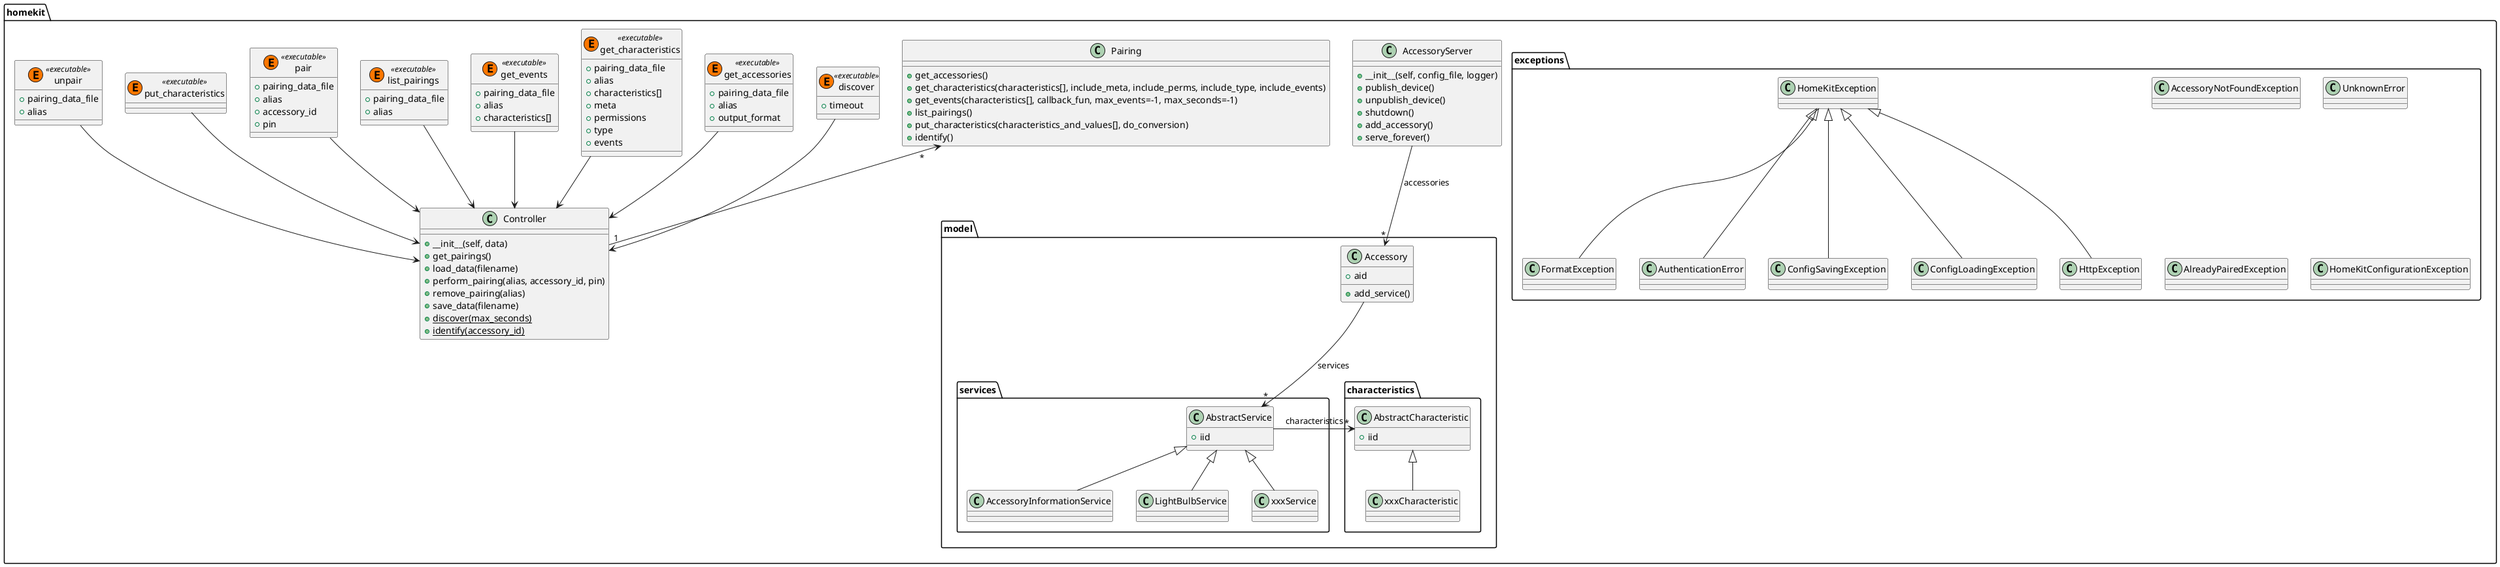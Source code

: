 @startuml

package homekit {
    class AccessoryServer {
        + __init__(self, config_file, logger)
        + publish_device()
        + unpublish_device()
        + shutdown()
        + add_accessory()
        + serve_forever()
    }
    package model {
        package services {
            class AbstractService {
                + iid
            }

            class AccessoryInformationService {
            }

            class LightBulbService {
            }

            AccessoryInformationService -up-|> AbstractService
            LightBulbService -up-|> AbstractService
            xxxService -up-|> AbstractService
        }
        package characteristics {
            class AbstractCharacteristic {
                + iid
            }
            xxxCharacteristic -up-|> AbstractCharacteristic
        }

        class Accessory {
            + aid
            + add_service()
        }
    }

    AccessoryServer --> "*" Accessory : accessories
    AbstractService -right-> "*" AbstractCharacteristic : characteristics
    Accessory --> "*" AbstractService: services

    package exceptions {
        class HomeKitException
        FormatException -up-|> HomeKitException
        class AuthenticationError
        AuthenticationError -up-|> HomeKitException
        class AccessoryNotFoundException
        class UnknownError
        class ConfigSavingException
        ConfigSavingException -up-|> HomeKitException
        class ConfigLoadingException
        ConfigLoadingException -up-|> HomeKitException
        class AlreadyPairedException
        class HomeKitConfigurationException
        HttpException -up-|> HomeKitException
    }
}

class homekit.Pairing {
    + get_accessories()
    + get_characteristics(characteristics[], include_meta, include_perms, include_type, include_events)
    + get_events(characteristics[], callback_fun, max_events=-1, max_seconds=-1)
    + list_pairings()
    + put_characteristics(characteristics_and_values[], do_conversion)
    + identify()
}

class homekit.Controller {
    + __init__(self, data)
    + get_pairings()
    + load_data(filename)
    + perform_pairing(alias, accessory_id, pin)
    + remove_pairing(alias)
    + save_data(filename)
    + {static}discover(max_seconds)
    + {static}identify(accessory_id)
}



homekit.Pairing "*" <-down- "1" homekit.Controller


class homekit.discover <<(E,#FF7700) executable>> {
    + timeout
}

homekit.discover --> homekit.Controller

class homekit.get_accessories <<(E,#FF7700) executable>> {
    + pairing_data_file
    + alias
    + output_format
}

homekit.get_accessories --> homekit.Controller

class homekit.get_characteristics <<(E,#FF7700) executable>> {
    + pairing_data_file
    + alias
    + characteristics[]
    + meta
    + permissions
    + type
    + events
}

homekit.get_characteristics --> homekit.Controller

class homekit.get_events <<(E,#FF7700) executable>> {
    + pairing_data_file
    + alias
    + characteristics[]
}

homekit.get_events --> homekit.Controller

class homekit.list_pairings <<(E,#FF7700) executable>> {
    + pairing_data_file
    + alias
}

homekit.list_pairings--> homekit.Controller

class homekit.pair <<(E,#FF7700) executable>> {
    + pairing_data_file
    + alias
    + accessory_id
    + pin
}

homekit.pair--> homekit.Controller

class homekit.put_characteristics <<(E,#FF7700) executable>> {
}

homekit.put_characteristics--> homekit.Controller

class homekit.unpair <<(E,#FF7700) executable>> {
    + pairing_data_file
    + alias
}

homekit.unpair --> homekit.Controller


hide <<executable>> methods
hide <<executable>> circle

@enduml


class homekit.Session {
    + {static} create_from_pairing_data(data)
    + {static} create_from_file(file)
    + get(self, url)
    + put(self, url, body, content_type=HttpContentTypes.JSON)
    + post(self, url, body, content_type=HttpContentTypes.JSON)
    + get_from_pairing_data(self, key)
    + set_in_pairing_data(self, key, value)
}

    package exceptions {
        class AuthenticationError
        class HomeKitTypeException
        class AccessoryNotFoundException
        class UnknownError
        class ConfigSavingException
        class AlreadyPairedException
        class HomeKitConfigurationException
    }


    Note "Table 5-12 page 80" as N1
    homekit.HapStatusCodes .. N1

class homekit.TLV {
    + {static} encode_dict(data)
    + {static} decode_bytes(data)
}

class homekit.CharacteristicsTypes {
    + __getitem__(self, item)
    + get_short(self, uuid)
    + get_uuid(self, item_name)
}

class homekit.HapStatusCodes {
}

class homekit.Categories {
}

